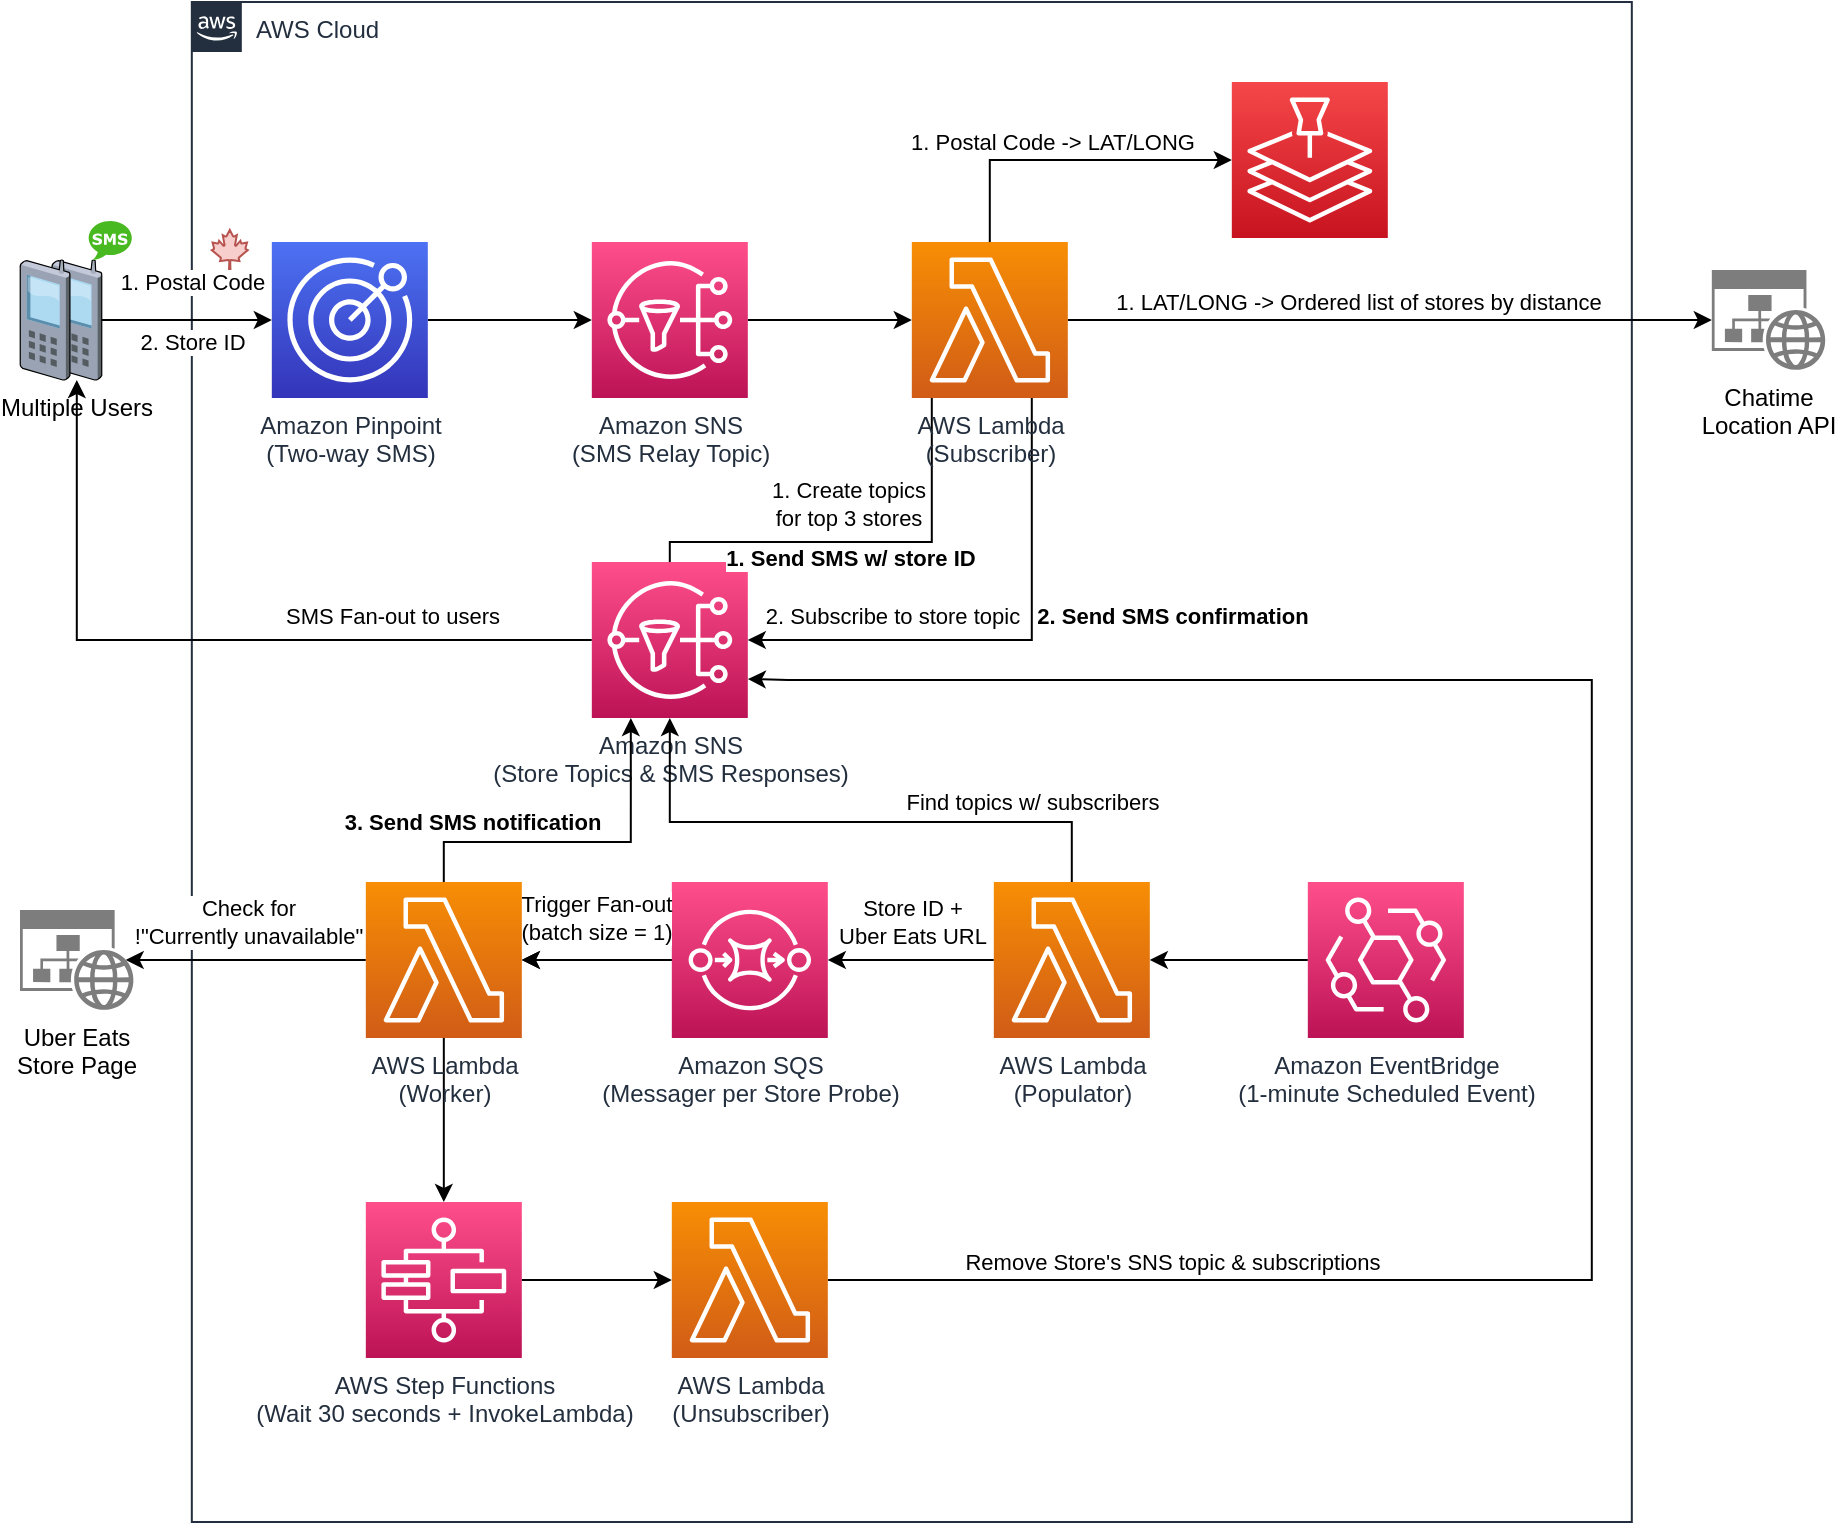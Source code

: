<mxfile version="15.2.7" type="device"><diagram id="Ht1M8jgEwFfnCIfOTk4-" name="Page-1"><mxGraphModel dx="1422" dy="1674" grid="1" gridSize="10" guides="1" tooltips="1" connect="1" arrows="1" fold="1" page="1" pageScale="1" pageWidth="1169" pageHeight="827" math="0" shadow="0"><root><mxCell id="0"/><mxCell id="1" parent="0"/><mxCell id="Ds6ixIxd10iI6jPeLRCD-1" value="AWS Cloud" style="points=[[0,0],[0.25,0],[0.5,0],[0.75,0],[1,0],[1,0.25],[1,0.5],[1,0.75],[1,1],[0.75,1],[0.5,1],[0.25,1],[0,1],[0,0.75],[0,0.5],[0,0.25]];outlineConnect=0;gradientColor=none;html=1;whiteSpace=wrap;fontSize=12;fontStyle=0;shape=mxgraph.aws4.group;grIcon=mxgraph.aws4.group_aws_cloud_alt;strokeColor=#232F3E;fillColor=none;verticalAlign=top;align=left;spacingLeft=30;fontColor=#232F3E;dashed=0;labelBackgroundColor=#ffffff;" vertex="1" parent="1"><mxGeometry x="125.91" y="-800" width="720" height="760" as="geometry"/></mxCell><mxCell id="Ds6ixIxd10iI6jPeLRCD-10" style="edgeStyle=orthogonalEdgeStyle;rounded=0;orthogonalLoop=1;jettySize=auto;html=1;entryX=0;entryY=0.5;entryDx=0;entryDy=0;entryPerimeter=0;" edge="1" parent="1" source="Ds6ixIxd10iI6jPeLRCD-2" target="Ds6ixIxd10iI6jPeLRCD-9"><mxGeometry relative="1" as="geometry"/></mxCell><mxCell id="Ds6ixIxd10iI6jPeLRCD-2" value="Amazon Pinpoint&lt;br&gt;(Two-way SMS)" style="sketch=0;points=[[0,0,0],[0.25,0,0],[0.5,0,0],[0.75,0,0],[1,0,0],[0,1,0],[0.25,1,0],[0.5,1,0],[0.75,1,0],[1,1,0],[0,0.25,0],[0,0.5,0],[0,0.75,0],[1,0.25,0],[1,0.5,0],[1,0.75,0]];outlineConnect=0;fontColor=#232F3E;gradientColor=#4D72F3;gradientDirection=north;fillColor=#3334B9;strokeColor=#ffffff;dashed=0;verticalLabelPosition=bottom;verticalAlign=top;align=center;html=1;fontSize=12;fontStyle=0;aspect=fixed;shape=mxgraph.aws4.resourceIcon;resIcon=mxgraph.aws4.pinpoint;" vertex="1" parent="1"><mxGeometry x="165.91" y="-680" width="78" height="78" as="geometry"/></mxCell><mxCell id="Ds6ixIxd10iI6jPeLRCD-6" style="edgeStyle=orthogonalEdgeStyle;rounded=0;orthogonalLoop=1;jettySize=auto;html=1;entryX=0;entryY=0.5;entryDx=0;entryDy=0;entryPerimeter=0;" edge="1" parent="1" source="Ds6ixIxd10iI6jPeLRCD-4" target="Ds6ixIxd10iI6jPeLRCD-2"><mxGeometry relative="1" as="geometry"/></mxCell><mxCell id="Ds6ixIxd10iI6jPeLRCD-4" value="Multiple Users" style="verticalLabelPosition=bottom;sketch=0;aspect=fixed;html=1;verticalAlign=top;strokeColor=none;align=center;outlineConnect=0;shape=mxgraph.citrix.cell_phone;" vertex="1" parent="1"><mxGeometry x="55.91" y="-671" width="25" height="60" as="geometry"/></mxCell><mxCell id="Ds6ixIxd10iI6jPeLRCD-5" value="" style="dashed=0;outlineConnect=0;html=1;align=center;labelPosition=center;verticalLabelPosition=bottom;verticalAlign=top;shape=mxgraph.weblogos.sms;fillColor=#48B921;strokeColor=none" vertex="1" parent="1"><mxGeometry x="74.28" y="-691" width="21.63" height="20" as="geometry"/></mxCell><mxCell id="Ds6ixIxd10iI6jPeLRCD-7" value="" style="shape=mxgraph.signs.nature.maple_leaf;html=1;pointerEvents=1;fillColor=#f8cecc;strokeColor=#b85450;verticalLabelPosition=bottom;verticalAlign=top;align=center;" vertex="1" parent="1"><mxGeometry x="135.91" y="-686" width="17.96" height="20" as="geometry"/></mxCell><mxCell id="Ds6ixIxd10iI6jPeLRCD-12" style="edgeStyle=orthogonalEdgeStyle;rounded=0;orthogonalLoop=1;jettySize=auto;html=1;entryX=0;entryY=0.5;entryDx=0;entryDy=0;entryPerimeter=0;" edge="1" parent="1" source="Ds6ixIxd10iI6jPeLRCD-9" target="Ds6ixIxd10iI6jPeLRCD-11"><mxGeometry relative="1" as="geometry"/></mxCell><mxCell id="Ds6ixIxd10iI6jPeLRCD-9" value="Amazon SNS&lt;br&gt;(SMS Relay Topic)" style="sketch=0;points=[[0,0,0],[0.25,0,0],[0.5,0,0],[0.75,0,0],[1,0,0],[0,1,0],[0.25,1,0],[0.5,1,0],[0.75,1,0],[1,1,0],[0,0.25,0],[0,0.5,0],[0,0.75,0],[1,0.25,0],[1,0.5,0],[1,0.75,0]];outlineConnect=0;fontColor=#232F3E;gradientColor=#FF4F8B;gradientDirection=north;fillColor=#BC1356;strokeColor=#ffffff;dashed=0;verticalLabelPosition=bottom;verticalAlign=top;align=center;html=1;fontSize=12;fontStyle=0;aspect=fixed;shape=mxgraph.aws4.resourceIcon;resIcon=mxgraph.aws4.sns;" vertex="1" parent="1"><mxGeometry x="325.91" y="-680" width="78" height="78" as="geometry"/></mxCell><mxCell id="Ds6ixIxd10iI6jPeLRCD-14" style="edgeStyle=orthogonalEdgeStyle;rounded=0;orthogonalLoop=1;jettySize=auto;html=1;entryX=0;entryY=0.5;entryDx=0;entryDy=0;entryPerimeter=0;" edge="1" parent="1" source="Ds6ixIxd10iI6jPeLRCD-11" target="Ds6ixIxd10iI6jPeLRCD-13"><mxGeometry relative="1" as="geometry"><Array as="points"><mxPoint x="524.91" y="-721"/></Array></mxGeometry></mxCell><mxCell id="Ds6ixIxd10iI6jPeLRCD-15" value="1. Postal Code -&amp;gt; LAT/LONG" style="edgeLabel;html=1;align=center;verticalAlign=middle;resizable=0;points=[];" vertex="1" connectable="0" parent="Ds6ixIxd10iI6jPeLRCD-14"><mxGeometry x="-0.074" y="2" relative="1" as="geometry"><mxPoint x="-3" y="-7" as="offset"/></mxGeometry></mxCell><mxCell id="Ds6ixIxd10iI6jPeLRCD-18" style="edgeStyle=orthogonalEdgeStyle;rounded=0;orthogonalLoop=1;jettySize=auto;html=1;entryX=0;entryY=0.5;entryDx=0;entryDy=0;entryPerimeter=0;" edge="1" parent="1" source="Ds6ixIxd10iI6jPeLRCD-11" target="Ds6ixIxd10iI6jPeLRCD-17"><mxGeometry relative="1" as="geometry"/></mxCell><mxCell id="Ds6ixIxd10iI6jPeLRCD-44" value="1. LAT/LONG -&amp;gt; Ordered list of stores by distance" style="edgeLabel;html=1;align=center;verticalAlign=middle;resizable=0;points=[];" vertex="1" connectable="0" parent="Ds6ixIxd10iI6jPeLRCD-18"><mxGeometry x="-0.355" relative="1" as="geometry"><mxPoint x="41" y="-9" as="offset"/></mxGeometry></mxCell><mxCell id="Ds6ixIxd10iI6jPeLRCD-22" style="edgeStyle=orthogonalEdgeStyle;rounded=0;orthogonalLoop=1;jettySize=auto;html=1;entryX=1;entryY=0.5;entryDx=0;entryDy=0;entryPerimeter=0;" edge="1" parent="1" source="Ds6ixIxd10iI6jPeLRCD-11" target="Ds6ixIxd10iI6jPeLRCD-21"><mxGeometry relative="1" as="geometry"><Array as="points"><mxPoint x="495.91" y="-530"/><mxPoint x="364.91" y="-530"/><mxPoint x="364.91" y="-481"/></Array></mxGeometry></mxCell><mxCell id="Ds6ixIxd10iI6jPeLRCD-23" value="1. Create topics&lt;br&gt;for top 3 stores" style="edgeLabel;html=1;align=center;verticalAlign=middle;resizable=0;points=[];" vertex="1" connectable="0" parent="Ds6ixIxd10iI6jPeLRCD-22"><mxGeometry x="0.314" y="-1" relative="1" as="geometry"><mxPoint x="77" y="-18" as="offset"/></mxGeometry></mxCell><mxCell id="Ds6ixIxd10iI6jPeLRCD-30" style="edgeStyle=orthogonalEdgeStyle;rounded=0;orthogonalLoop=1;jettySize=auto;html=1;entryX=1;entryY=0.5;entryDx=0;entryDy=0;entryPerimeter=0;" edge="1" parent="1" source="Ds6ixIxd10iI6jPeLRCD-11" target="Ds6ixIxd10iI6jPeLRCD-21"><mxGeometry relative="1" as="geometry"><Array as="points"><mxPoint x="545.91" y="-481"/></Array></mxGeometry></mxCell><mxCell id="Ds6ixIxd10iI6jPeLRCD-11" value="AWS Lambda&lt;br&gt;(Subscriber)" style="sketch=0;points=[[0,0,0],[0.25,0,0],[0.5,0,0],[0.75,0,0],[1,0,0],[0,1,0],[0.25,1,0],[0.5,1,0],[0.75,1,0],[1,1,0],[0,0.25,0],[0,0.5,0],[0,0.75,0],[1,0.25,0],[1,0.5,0],[1,0.75,0]];outlineConnect=0;fontColor=#232F3E;gradientColor=#F78E04;gradientDirection=north;fillColor=#D05C17;strokeColor=#ffffff;dashed=0;verticalLabelPosition=bottom;verticalAlign=top;align=center;html=1;fontSize=12;fontStyle=0;aspect=fixed;shape=mxgraph.aws4.resourceIcon;resIcon=mxgraph.aws4.lambda;" vertex="1" parent="1"><mxGeometry x="485.91" y="-680" width="78" height="78" as="geometry"/></mxCell><mxCell id="Ds6ixIxd10iI6jPeLRCD-13" value="" style="sketch=0;points=[[0,0,0],[0.25,0,0],[0.5,0,0],[0.75,0,0],[1,0,0],[0,1,0],[0.25,1,0],[0.5,1,0],[0.75,1,0],[1,1,0],[0,0.25,0],[0,0.5,0],[0,0.75,0],[1,0.25,0],[1,0.5,0],[1,0.75,0]];outlineConnect=0;fontColor=#232F3E;gradientColor=#F54749;gradientDirection=north;fillColor=#C7131F;strokeColor=#ffffff;dashed=0;verticalLabelPosition=bottom;verticalAlign=top;align=center;html=1;fontSize=12;fontStyle=0;aspect=fixed;shape=mxgraph.aws4.resourceIcon;resIcon=mxgraph.aws4.location_service;" vertex="1" parent="1"><mxGeometry x="645.91" y="-760" width="78" height="78" as="geometry"/></mxCell><mxCell id="Ds6ixIxd10iI6jPeLRCD-17" value="Chatime&lt;br&gt;Location API" style="sketch=0;aspect=fixed;pointerEvents=1;shadow=0;dashed=0;html=1;strokeColor=none;labelPosition=center;verticalLabelPosition=bottom;verticalAlign=top;align=center;shape=mxgraph.mscae.enterprise.website_generic;fillColor=#7D7D7D;" vertex="1" parent="1"><mxGeometry x="885.91" y="-666" width="56.82" height="50" as="geometry"/></mxCell><mxCell id="Ds6ixIxd10iI6jPeLRCD-25" style="edgeStyle=orthogonalEdgeStyle;rounded=0;orthogonalLoop=1;jettySize=auto;html=1;" edge="1" parent="1" source="Ds6ixIxd10iI6jPeLRCD-21" target="Ds6ixIxd10iI6jPeLRCD-4"><mxGeometry relative="1" as="geometry"/></mxCell><mxCell id="Ds6ixIxd10iI6jPeLRCD-60" value="SMS Fan-out to users" style="edgeLabel;html=1;align=center;verticalAlign=middle;resizable=0;points=[];" vertex="1" connectable="0" parent="Ds6ixIxd10iI6jPeLRCD-25"><mxGeometry x="-0.458" relative="1" as="geometry"><mxPoint x="5" y="-12" as="offset"/></mxGeometry></mxCell><mxCell id="Ds6ixIxd10iI6jPeLRCD-21" value="Amazon SNS&lt;br&gt;(Store Topics &amp;amp; SMS Responses)" style="sketch=0;points=[[0,0,0],[0.25,0,0],[0.5,0,0],[0.75,0,0],[1,0,0],[0,1,0],[0.25,1,0],[0.5,1,0],[0.75,1,0],[1,1,0],[0,0.25,0],[0,0.5,0],[0,0.75,0],[1,0.25,0],[1,0.5,0],[1,0.75,0]];outlineConnect=0;fontColor=#232F3E;gradientColor=#FF4F8B;gradientDirection=north;fillColor=#BC1356;strokeColor=#ffffff;dashed=0;verticalLabelPosition=bottom;verticalAlign=top;align=center;html=1;fontSize=12;fontStyle=0;aspect=fixed;shape=mxgraph.aws4.resourceIcon;resIcon=mxgraph.aws4.sns;" vertex="1" parent="1"><mxGeometry x="325.91" y="-520" width="78" height="78" as="geometry"/></mxCell><mxCell id="Ds6ixIxd10iI6jPeLRCD-24" value="1. Send SMS w/ store ID" style="edgeLabel;html=1;align=center;verticalAlign=middle;resizable=0;points=[];fontStyle=1" vertex="1" connectable="0" parent="1"><mxGeometry x="455.91" y="-520" as="geometry"><mxPoint x="-1" y="-2" as="offset"/></mxGeometry></mxCell><mxCell id="Ds6ixIxd10iI6jPeLRCD-26" value="1. Postal Code" style="edgeLabel;html=1;align=center;verticalAlign=middle;resizable=0;points=[];" vertex="1" connectable="0" parent="1"><mxGeometry x="125.91" y="-660" as="geometry"/></mxCell><mxCell id="Ds6ixIxd10iI6jPeLRCD-29" value="2. Store ID" style="edgeLabel;html=1;align=center;verticalAlign=middle;resizable=0;points=[];" vertex="1" connectable="0" parent="1"><mxGeometry x="125.91" y="-630" as="geometry"/></mxCell><mxCell id="Ds6ixIxd10iI6jPeLRCD-31" value="2. Subscribe to store topic" style="edgeLabel;html=1;align=center;verticalAlign=middle;resizable=0;points=[];" vertex="1" connectable="0" parent="1"><mxGeometry x="475.91" y="-493" as="geometry"/></mxCell><mxCell id="Ds6ixIxd10iI6jPeLRCD-32" value="2. Send SMS confirmation" style="edgeLabel;html=1;align=center;verticalAlign=middle;resizable=0;points=[];fontStyle=1" vertex="1" connectable="0" parent="1"><mxGeometry x="615.91" y="-493" as="geometry"/></mxCell><mxCell id="Ds6ixIxd10iI6jPeLRCD-35" style="edgeStyle=orthogonalEdgeStyle;rounded=0;orthogonalLoop=1;jettySize=auto;html=1;entryX=1;entryY=0.5;entryDx=0;entryDy=0;entryPerimeter=0;" edge="1" parent="1" source="Ds6ixIxd10iI6jPeLRCD-33" target="Ds6ixIxd10iI6jPeLRCD-34"><mxGeometry relative="1" as="geometry"/></mxCell><mxCell id="Ds6ixIxd10iI6jPeLRCD-33" value="Amazon EventBridge&lt;br&gt;(1-minute Scheduled Event)" style="sketch=0;points=[[0,0,0],[0.25,0,0],[0.5,0,0],[0.75,0,0],[1,0,0],[0,1,0],[0.25,1,0],[0.5,1,0],[0.75,1,0],[1,1,0],[0,0.25,0],[0,0.5,0],[0,0.75,0],[1,0.25,0],[1,0.5,0],[1,0.75,0]];outlineConnect=0;fontColor=#232F3E;gradientColor=#FF4F8B;gradientDirection=north;fillColor=#BC1356;strokeColor=#ffffff;dashed=0;verticalLabelPosition=bottom;verticalAlign=top;align=center;html=1;fontSize=12;fontStyle=0;aspect=fixed;shape=mxgraph.aws4.resourceIcon;resIcon=mxgraph.aws4.eventbridge;" vertex="1" parent="1"><mxGeometry x="683.91" y="-360" width="78" height="78" as="geometry"/></mxCell><mxCell id="Ds6ixIxd10iI6jPeLRCD-37" style="edgeStyle=orthogonalEdgeStyle;rounded=0;orthogonalLoop=1;jettySize=auto;html=1;entryX=1;entryY=0.5;entryDx=0;entryDy=0;entryPerimeter=0;" edge="1" parent="1" source="Ds6ixIxd10iI6jPeLRCD-34" target="Ds6ixIxd10iI6jPeLRCD-36"><mxGeometry relative="1" as="geometry"/></mxCell><mxCell id="Ds6ixIxd10iI6jPeLRCD-45" value="Store ID + &lt;br&gt;Uber Eats URL" style="edgeLabel;html=1;align=center;verticalAlign=middle;resizable=0;points=[];" vertex="1" connectable="0" parent="Ds6ixIxd10iI6jPeLRCD-37"><mxGeometry x="-0.229" y="2" relative="1" as="geometry"><mxPoint x="-9" y="-21" as="offset"/></mxGeometry></mxCell><mxCell id="Ds6ixIxd10iI6jPeLRCD-41" style="edgeStyle=orthogonalEdgeStyle;rounded=0;orthogonalLoop=1;jettySize=auto;html=1;entryX=0.5;entryY=1;entryDx=0;entryDy=0;entryPerimeter=0;" edge="1" parent="1" source="Ds6ixIxd10iI6jPeLRCD-34" target="Ds6ixIxd10iI6jPeLRCD-21"><mxGeometry relative="1" as="geometry"><Array as="points"><mxPoint x="565.91" y="-390"/><mxPoint x="364.91" y="-390"/></Array></mxGeometry></mxCell><mxCell id="Ds6ixIxd10iI6jPeLRCD-42" value="Find topics w/ subscribers" style="edgeLabel;html=1;align=center;verticalAlign=middle;resizable=0;points=[];" vertex="1" connectable="0" parent="Ds6ixIxd10iI6jPeLRCD-41"><mxGeometry x="-0.519" y="-2" relative="1" as="geometry"><mxPoint x="18" y="-8" as="offset"/></mxGeometry></mxCell><mxCell id="Ds6ixIxd10iI6jPeLRCD-34" value="AWS Lambda&lt;br&gt;(Populator)" style="sketch=0;points=[[0,0,0],[0.25,0,0],[0.5,0,0],[0.75,0,0],[1,0,0],[0,1,0],[0.25,1,0],[0.5,1,0],[0.75,1,0],[1,1,0],[0,0.25,0],[0,0.5,0],[0,0.75,0],[1,0.25,0],[1,0.5,0],[1,0.75,0]];outlineConnect=0;fontColor=#232F3E;gradientColor=#F78E04;gradientDirection=north;fillColor=#D05C17;strokeColor=#ffffff;dashed=0;verticalLabelPosition=bottom;verticalAlign=top;align=center;html=1;fontSize=12;fontStyle=0;aspect=fixed;shape=mxgraph.aws4.resourceIcon;resIcon=mxgraph.aws4.lambda;" vertex="1" parent="1"><mxGeometry x="526.91" y="-360" width="78" height="78" as="geometry"/></mxCell><mxCell id="Ds6ixIxd10iI6jPeLRCD-39" style="edgeStyle=orthogonalEdgeStyle;rounded=0;orthogonalLoop=1;jettySize=auto;html=1;entryX=1;entryY=0.5;entryDx=0;entryDy=0;entryPerimeter=0;" edge="1" parent="1" source="Ds6ixIxd10iI6jPeLRCD-36" target="Ds6ixIxd10iI6jPeLRCD-38"><mxGeometry relative="1" as="geometry"/></mxCell><mxCell id="Ds6ixIxd10iI6jPeLRCD-40" value="" style="edgeStyle=orthogonalEdgeStyle;rounded=0;orthogonalLoop=1;jettySize=auto;html=1;" edge="1" parent="1" source="Ds6ixIxd10iI6jPeLRCD-36" target="Ds6ixIxd10iI6jPeLRCD-38"><mxGeometry relative="1" as="geometry"/></mxCell><mxCell id="Ds6ixIxd10iI6jPeLRCD-36" value="Amazon SQS&lt;br&gt;(Messager per Store Probe)" style="sketch=0;points=[[0,0,0],[0.25,0,0],[0.5,0,0],[0.75,0,0],[1,0,0],[0,1,0],[0.25,1,0],[0.5,1,0],[0.75,1,0],[1,1,0],[0,0.25,0],[0,0.5,0],[0,0.75,0],[1,0.25,0],[1,0.5,0],[1,0.75,0]];outlineConnect=0;fontColor=#232F3E;gradientColor=#FF4F8B;gradientDirection=north;fillColor=#BC1356;strokeColor=#ffffff;dashed=0;verticalLabelPosition=bottom;verticalAlign=top;align=center;html=1;fontSize=12;fontStyle=0;aspect=fixed;shape=mxgraph.aws4.resourceIcon;resIcon=mxgraph.aws4.sqs;" vertex="1" parent="1"><mxGeometry x="365.91" y="-360" width="78" height="78" as="geometry"/></mxCell><mxCell id="Ds6ixIxd10iI6jPeLRCD-48" style="edgeStyle=orthogonalEdgeStyle;rounded=0;orthogonalLoop=1;jettySize=auto;html=1;entryX=0.93;entryY=0.5;entryDx=0;entryDy=0;entryPerimeter=0;" edge="1" parent="1" source="Ds6ixIxd10iI6jPeLRCD-38" target="Ds6ixIxd10iI6jPeLRCD-47"><mxGeometry relative="1" as="geometry"/></mxCell><mxCell id="Ds6ixIxd10iI6jPeLRCD-49" value="Check for &lt;br&gt;!&quot;Currently unavailable&quot;" style="edgeLabel;html=1;align=center;verticalAlign=middle;resizable=0;points=[];" vertex="1" connectable="0" parent="Ds6ixIxd10iI6jPeLRCD-48"><mxGeometry x="-0.3" y="-2" relative="1" as="geometry"><mxPoint x="-17" y="-17" as="offset"/></mxGeometry></mxCell><mxCell id="Ds6ixIxd10iI6jPeLRCD-50" style="edgeStyle=orthogonalEdgeStyle;rounded=0;orthogonalLoop=1;jettySize=auto;html=1;entryX=0.25;entryY=1;entryDx=0;entryDy=0;entryPerimeter=0;" edge="1" parent="1" source="Ds6ixIxd10iI6jPeLRCD-38" target="Ds6ixIxd10iI6jPeLRCD-21"><mxGeometry relative="1" as="geometry"><Array as="points"><mxPoint x="251.91" y="-380"/><mxPoint x="345.91" y="-380"/></Array></mxGeometry></mxCell><mxCell id="Ds6ixIxd10iI6jPeLRCD-51" value="3. Send SMS notification" style="edgeLabel;html=1;align=center;verticalAlign=middle;resizable=0;points=[];fontStyle=1" vertex="1" connectable="0" parent="Ds6ixIxd10iI6jPeLRCD-50"><mxGeometry x="-0.476" y="1" relative="1" as="geometry"><mxPoint x="-12" y="-9" as="offset"/></mxGeometry></mxCell><mxCell id="Ds6ixIxd10iI6jPeLRCD-53" style="edgeStyle=orthogonalEdgeStyle;rounded=0;orthogonalLoop=1;jettySize=auto;html=1;entryX=0.5;entryY=0;entryDx=0;entryDy=0;entryPerimeter=0;" edge="1" parent="1" source="Ds6ixIxd10iI6jPeLRCD-38" target="Ds6ixIxd10iI6jPeLRCD-52"><mxGeometry relative="1" as="geometry"/></mxCell><mxCell id="Ds6ixIxd10iI6jPeLRCD-38" value="AWS Lambda&lt;br&gt;(Worker)" style="sketch=0;points=[[0,0,0],[0.25,0,0],[0.5,0,0],[0.75,0,0],[1,0,0],[0,1,0],[0.25,1,0],[0.5,1,0],[0.75,1,0],[1,1,0],[0,0.25,0],[0,0.5,0],[0,0.75,0],[1,0.25,0],[1,0.5,0],[1,0.75,0]];outlineConnect=0;fontColor=#232F3E;gradientColor=#F78E04;gradientDirection=north;fillColor=#D05C17;strokeColor=#ffffff;dashed=0;verticalLabelPosition=bottom;verticalAlign=top;align=center;html=1;fontSize=12;fontStyle=0;aspect=fixed;shape=mxgraph.aws4.resourceIcon;resIcon=mxgraph.aws4.lambda;" vertex="1" parent="1"><mxGeometry x="212.91" y="-360" width="78" height="78" as="geometry"/></mxCell><mxCell id="Ds6ixIxd10iI6jPeLRCD-46" value="Trigger Fan-out&lt;br&gt;(batch size = 1)" style="edgeLabel;html=1;align=center;verticalAlign=middle;resizable=0;points=[];" vertex="1" connectable="0" parent="1"><mxGeometry x="305.91" y="-347" as="geometry"><mxPoint x="22" y="5" as="offset"/></mxGeometry></mxCell><mxCell id="Ds6ixIxd10iI6jPeLRCD-47" value="Uber Eats&lt;br&gt;Store Page" style="sketch=0;aspect=fixed;pointerEvents=1;shadow=0;dashed=0;html=1;strokeColor=none;labelPosition=center;verticalLabelPosition=bottom;verticalAlign=top;align=center;shape=mxgraph.mscae.enterprise.website_generic;fillColor=#7D7D7D;" vertex="1" parent="1"><mxGeometry x="40.0" y="-346" width="56.82" height="50" as="geometry"/></mxCell><mxCell id="Ds6ixIxd10iI6jPeLRCD-55" style="edgeStyle=orthogonalEdgeStyle;rounded=0;orthogonalLoop=1;jettySize=auto;html=1;entryX=0;entryY=0.5;entryDx=0;entryDy=0;entryPerimeter=0;" edge="1" parent="1" source="Ds6ixIxd10iI6jPeLRCD-52" target="Ds6ixIxd10iI6jPeLRCD-54"><mxGeometry relative="1" as="geometry"/></mxCell><mxCell id="Ds6ixIxd10iI6jPeLRCD-52" value="AWS Step Functions&lt;br&gt;(Wait 30 seconds + InvokeLambda)" style="sketch=0;points=[[0,0,0],[0.25,0,0],[0.5,0,0],[0.75,0,0],[1,0,0],[0,1,0],[0.25,1,0],[0.5,1,0],[0.75,1,0],[1,1,0],[0,0.25,0],[0,0.5,0],[0,0.75,0],[1,0.25,0],[1,0.5,0],[1,0.75,0]];outlineConnect=0;fontColor=#232F3E;gradientColor=#FF4F8B;gradientDirection=north;fillColor=#BC1356;strokeColor=#ffffff;dashed=0;verticalLabelPosition=bottom;verticalAlign=top;align=center;html=1;fontSize=12;fontStyle=0;aspect=fixed;shape=mxgraph.aws4.resourceIcon;resIcon=mxgraph.aws4.step_functions;" vertex="1" parent="1"><mxGeometry x="212.91" y="-200" width="78" height="78" as="geometry"/></mxCell><mxCell id="Ds6ixIxd10iI6jPeLRCD-56" style="edgeStyle=orthogonalEdgeStyle;rounded=0;orthogonalLoop=1;jettySize=auto;html=1;entryX=1;entryY=0.75;entryDx=0;entryDy=0;entryPerimeter=0;" edge="1" parent="1" source="Ds6ixIxd10iI6jPeLRCD-54" target="Ds6ixIxd10iI6jPeLRCD-21"><mxGeometry relative="1" as="geometry"><Array as="points"><mxPoint x="825.91" y="-161"/><mxPoint x="825.91" y="-461"/><mxPoint x="423.91" y="-461"/></Array></mxGeometry></mxCell><mxCell id="Ds6ixIxd10iI6jPeLRCD-58" value="Remove Store's SNS topic &amp;amp; subscriptions" style="edgeLabel;html=1;align=center;verticalAlign=middle;resizable=0;points=[];" vertex="1" connectable="0" parent="Ds6ixIxd10iI6jPeLRCD-56"><mxGeometry x="-0.705" y="-1" relative="1" as="geometry"><mxPoint x="9" y="-10" as="offset"/></mxGeometry></mxCell><mxCell id="Ds6ixIxd10iI6jPeLRCD-54" value="AWS Lambda&lt;br&gt;(Unsubscriber)" style="sketch=0;points=[[0,0,0],[0.25,0,0],[0.5,0,0],[0.75,0,0],[1,0,0],[0,1,0],[0.25,1,0],[0.5,1,0],[0.75,1,0],[1,1,0],[0,0.25,0],[0,0.5,0],[0,0.75,0],[1,0.25,0],[1,0.5,0],[1,0.75,0]];outlineConnect=0;fontColor=#232F3E;gradientColor=#F78E04;gradientDirection=north;fillColor=#D05C17;strokeColor=#ffffff;dashed=0;verticalLabelPosition=bottom;verticalAlign=top;align=center;html=1;fontSize=12;fontStyle=0;aspect=fixed;shape=mxgraph.aws4.resourceIcon;resIcon=mxgraph.aws4.lambda;" vertex="1" parent="1"><mxGeometry x="365.91" y="-200" width="78" height="78" as="geometry"/></mxCell><mxCell id="Ds6ixIxd10iI6jPeLRCD-59" value="" style="verticalLabelPosition=bottom;sketch=0;aspect=fixed;html=1;verticalAlign=top;strokeColor=none;align=center;outlineConnect=0;shape=mxgraph.citrix.cell_phone;" vertex="1" parent="1"><mxGeometry x="40" y="-671" width="25" height="60" as="geometry"/></mxCell></root></mxGraphModel></diagram></mxfile>
